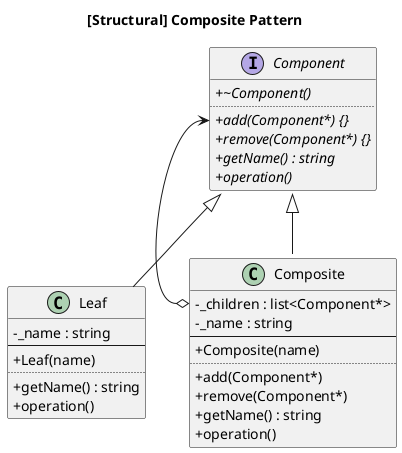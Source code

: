 ﻿@startuml
'!pragma layout smetana
'skin rose
skinparam classAttributeIconSize 0

title [Structural] Composite Pattern

interface Component {
  + {abstract} ~Component()
  ..
  + {abstract} add(Component*) {}
  + {abstract} remove(Component*) {}
  + {abstract} getName() : string
  + {abstract} operation()
}

class Leaf {
  - _name : string
  --
  + Leaf(name)
  ..
  + getName() : string
  + operation()
}

class Composite {
  - _children : list<Component*>
  - _name : string
  --
  + Composite(name)
  ..
  + add(Component*)
  + remove(Component*)
  + getName() : string
  + operation()
}

Component <|-- Leaf
Component <|-- Composite
Component::add <--o Composite::_children

hide empty members

@enduml